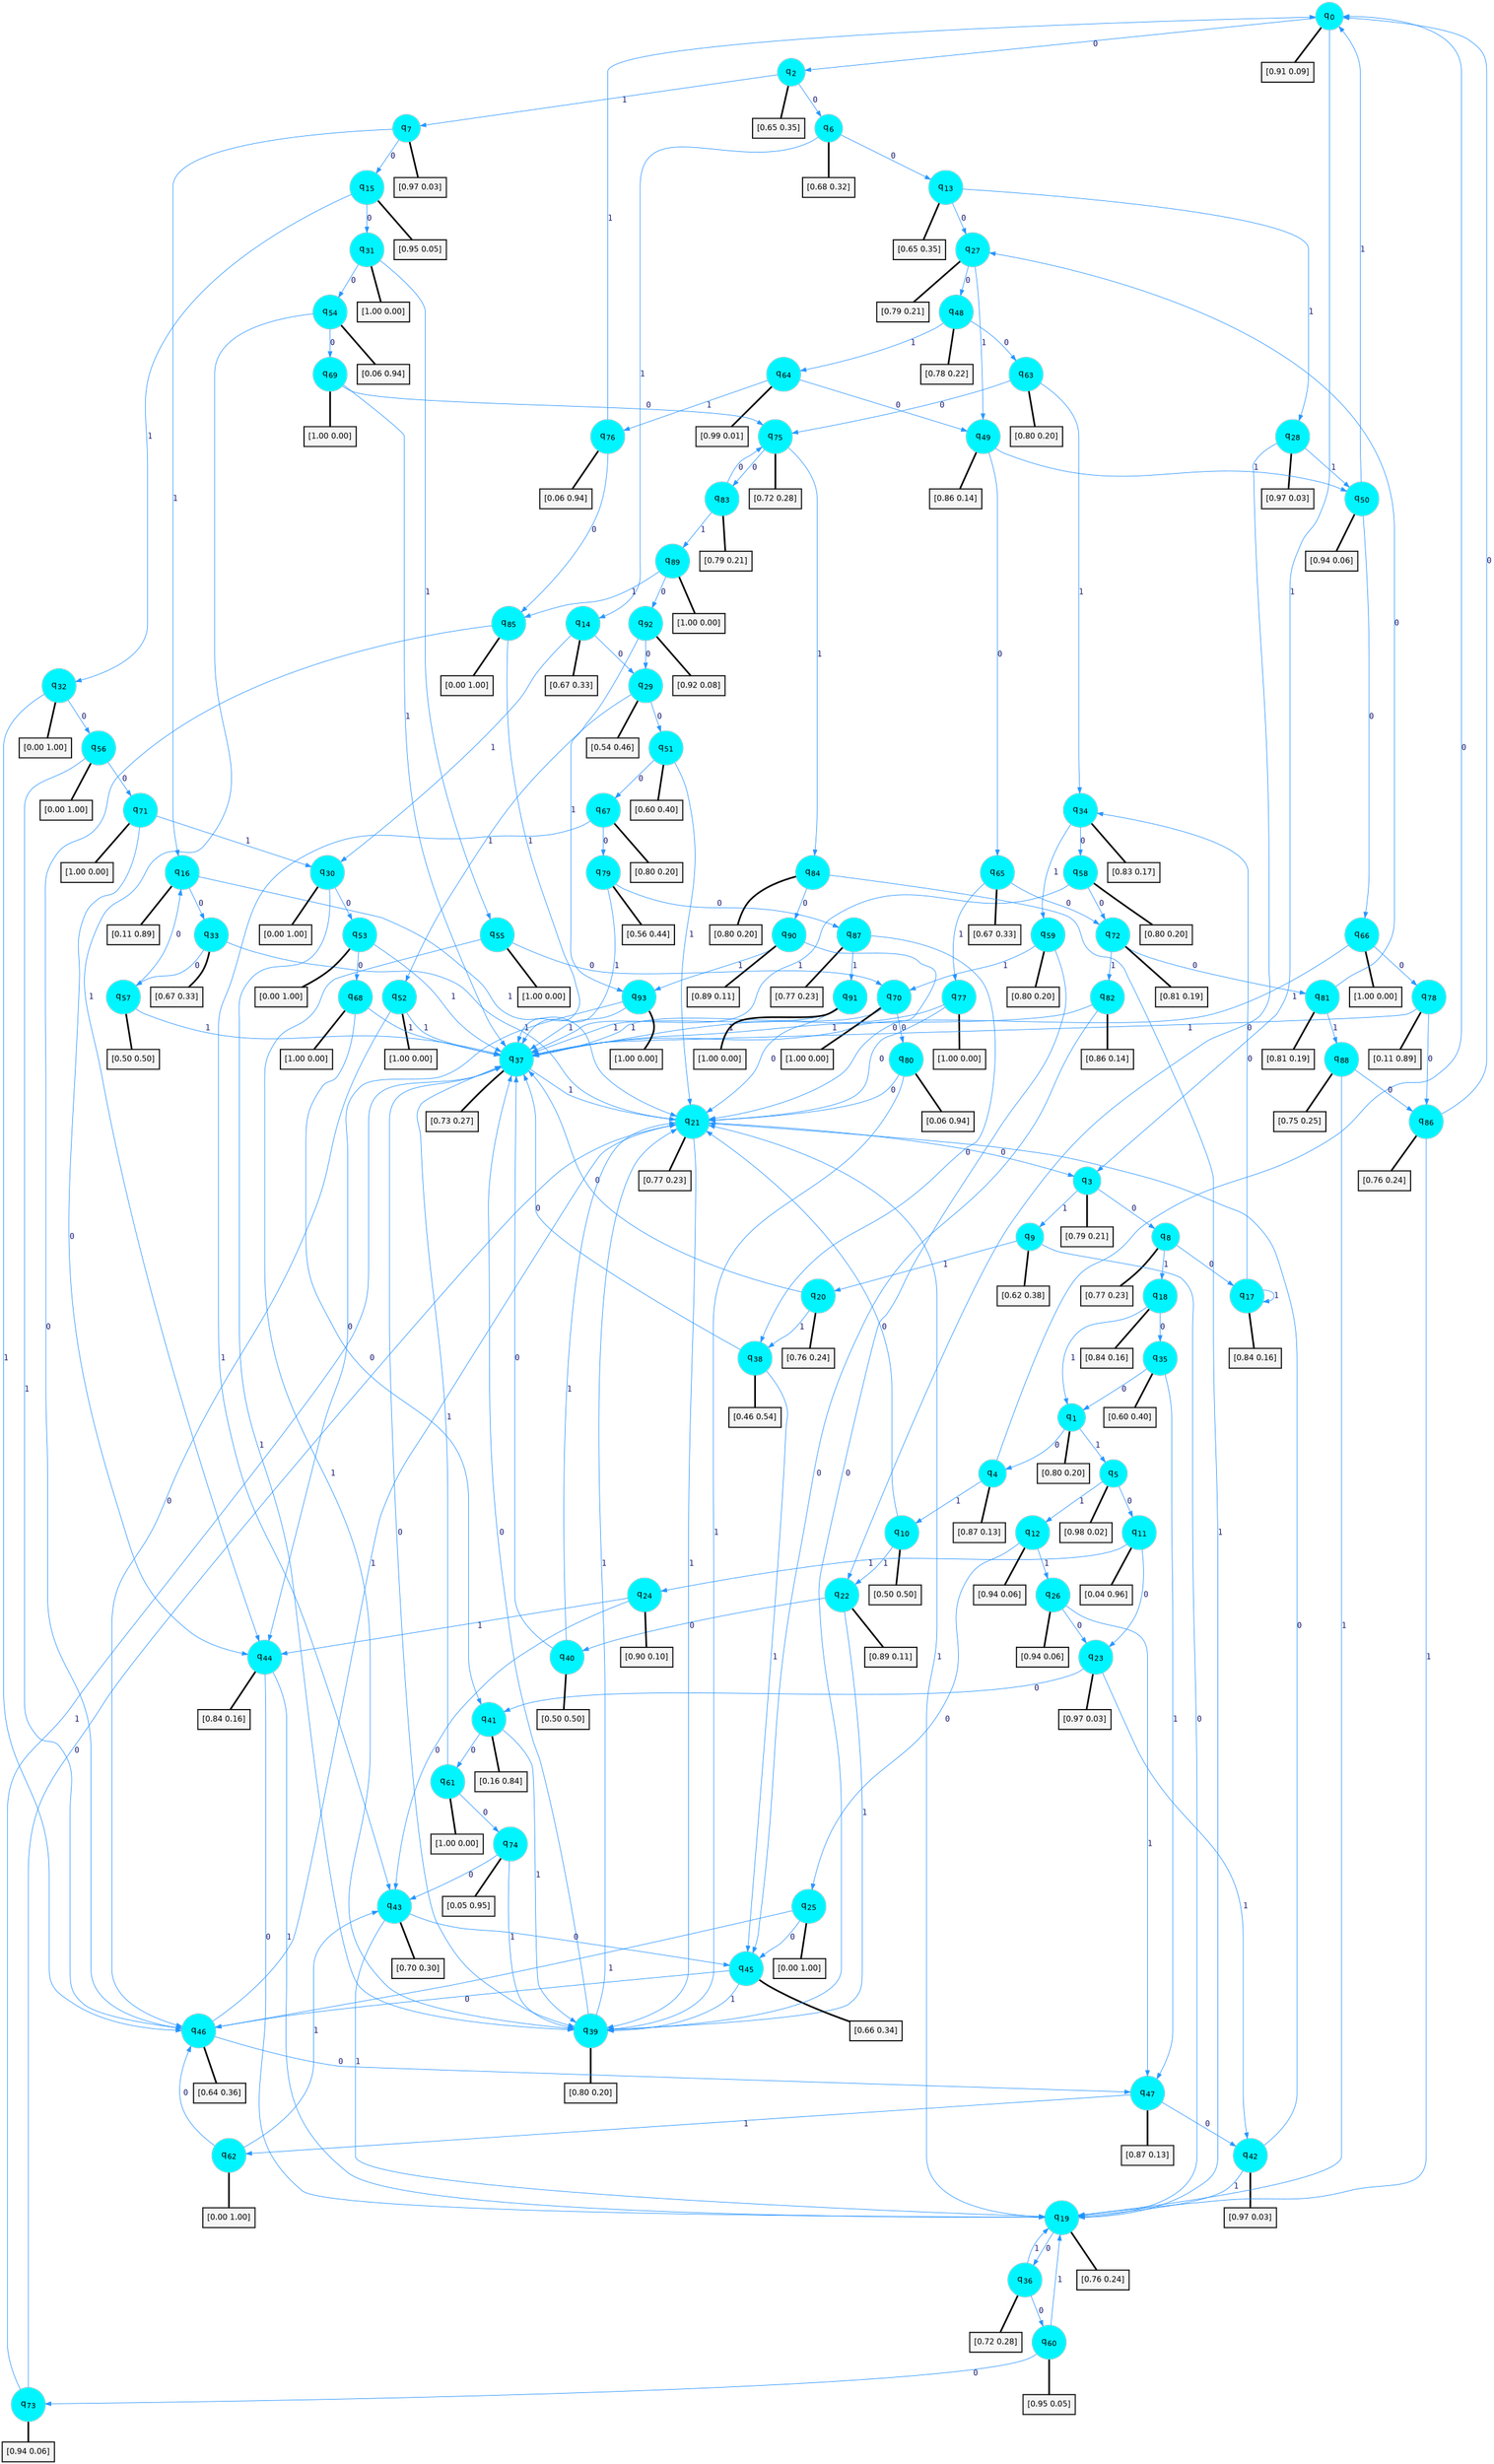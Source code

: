 digraph G {
graph [
bgcolor=transparent, dpi=300, rankdir=TD, size="40,25"];
node [
color=gray, fillcolor=turquoise1, fontcolor=black, fontname=Helvetica, fontsize=16, fontweight=bold, shape=circle, style=filled];
edge [
arrowsize=1, color=dodgerblue1, fontcolor=midnightblue, fontname=courier, fontweight=bold, penwidth=1, style=solid, weight=20];
0[label=<q<SUB>0</SUB>>];
1[label=<q<SUB>1</SUB>>];
2[label=<q<SUB>2</SUB>>];
3[label=<q<SUB>3</SUB>>];
4[label=<q<SUB>4</SUB>>];
5[label=<q<SUB>5</SUB>>];
6[label=<q<SUB>6</SUB>>];
7[label=<q<SUB>7</SUB>>];
8[label=<q<SUB>8</SUB>>];
9[label=<q<SUB>9</SUB>>];
10[label=<q<SUB>10</SUB>>];
11[label=<q<SUB>11</SUB>>];
12[label=<q<SUB>12</SUB>>];
13[label=<q<SUB>13</SUB>>];
14[label=<q<SUB>14</SUB>>];
15[label=<q<SUB>15</SUB>>];
16[label=<q<SUB>16</SUB>>];
17[label=<q<SUB>17</SUB>>];
18[label=<q<SUB>18</SUB>>];
19[label=<q<SUB>19</SUB>>];
20[label=<q<SUB>20</SUB>>];
21[label=<q<SUB>21</SUB>>];
22[label=<q<SUB>22</SUB>>];
23[label=<q<SUB>23</SUB>>];
24[label=<q<SUB>24</SUB>>];
25[label=<q<SUB>25</SUB>>];
26[label=<q<SUB>26</SUB>>];
27[label=<q<SUB>27</SUB>>];
28[label=<q<SUB>28</SUB>>];
29[label=<q<SUB>29</SUB>>];
30[label=<q<SUB>30</SUB>>];
31[label=<q<SUB>31</SUB>>];
32[label=<q<SUB>32</SUB>>];
33[label=<q<SUB>33</SUB>>];
34[label=<q<SUB>34</SUB>>];
35[label=<q<SUB>35</SUB>>];
36[label=<q<SUB>36</SUB>>];
37[label=<q<SUB>37</SUB>>];
38[label=<q<SUB>38</SUB>>];
39[label=<q<SUB>39</SUB>>];
40[label=<q<SUB>40</SUB>>];
41[label=<q<SUB>41</SUB>>];
42[label=<q<SUB>42</SUB>>];
43[label=<q<SUB>43</SUB>>];
44[label=<q<SUB>44</SUB>>];
45[label=<q<SUB>45</SUB>>];
46[label=<q<SUB>46</SUB>>];
47[label=<q<SUB>47</SUB>>];
48[label=<q<SUB>48</SUB>>];
49[label=<q<SUB>49</SUB>>];
50[label=<q<SUB>50</SUB>>];
51[label=<q<SUB>51</SUB>>];
52[label=<q<SUB>52</SUB>>];
53[label=<q<SUB>53</SUB>>];
54[label=<q<SUB>54</SUB>>];
55[label=<q<SUB>55</SUB>>];
56[label=<q<SUB>56</SUB>>];
57[label=<q<SUB>57</SUB>>];
58[label=<q<SUB>58</SUB>>];
59[label=<q<SUB>59</SUB>>];
60[label=<q<SUB>60</SUB>>];
61[label=<q<SUB>61</SUB>>];
62[label=<q<SUB>62</SUB>>];
63[label=<q<SUB>63</SUB>>];
64[label=<q<SUB>64</SUB>>];
65[label=<q<SUB>65</SUB>>];
66[label=<q<SUB>66</SUB>>];
67[label=<q<SUB>67</SUB>>];
68[label=<q<SUB>68</SUB>>];
69[label=<q<SUB>69</SUB>>];
70[label=<q<SUB>70</SUB>>];
71[label=<q<SUB>71</SUB>>];
72[label=<q<SUB>72</SUB>>];
73[label=<q<SUB>73</SUB>>];
74[label=<q<SUB>74</SUB>>];
75[label=<q<SUB>75</SUB>>];
76[label=<q<SUB>76</SUB>>];
77[label=<q<SUB>77</SUB>>];
78[label=<q<SUB>78</SUB>>];
79[label=<q<SUB>79</SUB>>];
80[label=<q<SUB>80</SUB>>];
81[label=<q<SUB>81</SUB>>];
82[label=<q<SUB>82</SUB>>];
83[label=<q<SUB>83</SUB>>];
84[label=<q<SUB>84</SUB>>];
85[label=<q<SUB>85</SUB>>];
86[label=<q<SUB>86</SUB>>];
87[label=<q<SUB>87</SUB>>];
88[label=<q<SUB>88</SUB>>];
89[label=<q<SUB>89</SUB>>];
90[label=<q<SUB>90</SUB>>];
91[label=<q<SUB>91</SUB>>];
92[label=<q<SUB>92</SUB>>];
93[label=<q<SUB>93</SUB>>];
94[label="[0.91 0.09]", shape=box,fontcolor=black, fontname=Helvetica, fontsize=14, penwidth=2, fillcolor=whitesmoke,color=black];
95[label="[0.80 0.20]", shape=box,fontcolor=black, fontname=Helvetica, fontsize=14, penwidth=2, fillcolor=whitesmoke,color=black];
96[label="[0.65 0.35]", shape=box,fontcolor=black, fontname=Helvetica, fontsize=14, penwidth=2, fillcolor=whitesmoke,color=black];
97[label="[0.79 0.21]", shape=box,fontcolor=black, fontname=Helvetica, fontsize=14, penwidth=2, fillcolor=whitesmoke,color=black];
98[label="[0.87 0.13]", shape=box,fontcolor=black, fontname=Helvetica, fontsize=14, penwidth=2, fillcolor=whitesmoke,color=black];
99[label="[0.98 0.02]", shape=box,fontcolor=black, fontname=Helvetica, fontsize=14, penwidth=2, fillcolor=whitesmoke,color=black];
100[label="[0.68 0.32]", shape=box,fontcolor=black, fontname=Helvetica, fontsize=14, penwidth=2, fillcolor=whitesmoke,color=black];
101[label="[0.97 0.03]", shape=box,fontcolor=black, fontname=Helvetica, fontsize=14, penwidth=2, fillcolor=whitesmoke,color=black];
102[label="[0.77 0.23]", shape=box,fontcolor=black, fontname=Helvetica, fontsize=14, penwidth=2, fillcolor=whitesmoke,color=black];
103[label="[0.62 0.38]", shape=box,fontcolor=black, fontname=Helvetica, fontsize=14, penwidth=2, fillcolor=whitesmoke,color=black];
104[label="[0.50 0.50]", shape=box,fontcolor=black, fontname=Helvetica, fontsize=14, penwidth=2, fillcolor=whitesmoke,color=black];
105[label="[0.04 0.96]", shape=box,fontcolor=black, fontname=Helvetica, fontsize=14, penwidth=2, fillcolor=whitesmoke,color=black];
106[label="[0.94 0.06]", shape=box,fontcolor=black, fontname=Helvetica, fontsize=14, penwidth=2, fillcolor=whitesmoke,color=black];
107[label="[0.65 0.35]", shape=box,fontcolor=black, fontname=Helvetica, fontsize=14, penwidth=2, fillcolor=whitesmoke,color=black];
108[label="[0.67 0.33]", shape=box,fontcolor=black, fontname=Helvetica, fontsize=14, penwidth=2, fillcolor=whitesmoke,color=black];
109[label="[0.95 0.05]", shape=box,fontcolor=black, fontname=Helvetica, fontsize=14, penwidth=2, fillcolor=whitesmoke,color=black];
110[label="[0.11 0.89]", shape=box,fontcolor=black, fontname=Helvetica, fontsize=14, penwidth=2, fillcolor=whitesmoke,color=black];
111[label="[0.84 0.16]", shape=box,fontcolor=black, fontname=Helvetica, fontsize=14, penwidth=2, fillcolor=whitesmoke,color=black];
112[label="[0.84 0.16]", shape=box,fontcolor=black, fontname=Helvetica, fontsize=14, penwidth=2, fillcolor=whitesmoke,color=black];
113[label="[0.76 0.24]", shape=box,fontcolor=black, fontname=Helvetica, fontsize=14, penwidth=2, fillcolor=whitesmoke,color=black];
114[label="[0.76 0.24]", shape=box,fontcolor=black, fontname=Helvetica, fontsize=14, penwidth=2, fillcolor=whitesmoke,color=black];
115[label="[0.77 0.23]", shape=box,fontcolor=black, fontname=Helvetica, fontsize=14, penwidth=2, fillcolor=whitesmoke,color=black];
116[label="[0.89 0.11]", shape=box,fontcolor=black, fontname=Helvetica, fontsize=14, penwidth=2, fillcolor=whitesmoke,color=black];
117[label="[0.97 0.03]", shape=box,fontcolor=black, fontname=Helvetica, fontsize=14, penwidth=2, fillcolor=whitesmoke,color=black];
118[label="[0.90 0.10]", shape=box,fontcolor=black, fontname=Helvetica, fontsize=14, penwidth=2, fillcolor=whitesmoke,color=black];
119[label="[0.00 1.00]", shape=box,fontcolor=black, fontname=Helvetica, fontsize=14, penwidth=2, fillcolor=whitesmoke,color=black];
120[label="[0.94 0.06]", shape=box,fontcolor=black, fontname=Helvetica, fontsize=14, penwidth=2, fillcolor=whitesmoke,color=black];
121[label="[0.79 0.21]", shape=box,fontcolor=black, fontname=Helvetica, fontsize=14, penwidth=2, fillcolor=whitesmoke,color=black];
122[label="[0.97 0.03]", shape=box,fontcolor=black, fontname=Helvetica, fontsize=14, penwidth=2, fillcolor=whitesmoke,color=black];
123[label="[0.54 0.46]", shape=box,fontcolor=black, fontname=Helvetica, fontsize=14, penwidth=2, fillcolor=whitesmoke,color=black];
124[label="[0.00 1.00]", shape=box,fontcolor=black, fontname=Helvetica, fontsize=14, penwidth=2, fillcolor=whitesmoke,color=black];
125[label="[1.00 0.00]", shape=box,fontcolor=black, fontname=Helvetica, fontsize=14, penwidth=2, fillcolor=whitesmoke,color=black];
126[label="[0.00 1.00]", shape=box,fontcolor=black, fontname=Helvetica, fontsize=14, penwidth=2, fillcolor=whitesmoke,color=black];
127[label="[0.67 0.33]", shape=box,fontcolor=black, fontname=Helvetica, fontsize=14, penwidth=2, fillcolor=whitesmoke,color=black];
128[label="[0.83 0.17]", shape=box,fontcolor=black, fontname=Helvetica, fontsize=14, penwidth=2, fillcolor=whitesmoke,color=black];
129[label="[0.60 0.40]", shape=box,fontcolor=black, fontname=Helvetica, fontsize=14, penwidth=2, fillcolor=whitesmoke,color=black];
130[label="[0.72 0.28]", shape=box,fontcolor=black, fontname=Helvetica, fontsize=14, penwidth=2, fillcolor=whitesmoke,color=black];
131[label="[0.73 0.27]", shape=box,fontcolor=black, fontname=Helvetica, fontsize=14, penwidth=2, fillcolor=whitesmoke,color=black];
132[label="[0.46 0.54]", shape=box,fontcolor=black, fontname=Helvetica, fontsize=14, penwidth=2, fillcolor=whitesmoke,color=black];
133[label="[0.80 0.20]", shape=box,fontcolor=black, fontname=Helvetica, fontsize=14, penwidth=2, fillcolor=whitesmoke,color=black];
134[label="[0.50 0.50]", shape=box,fontcolor=black, fontname=Helvetica, fontsize=14, penwidth=2, fillcolor=whitesmoke,color=black];
135[label="[0.16 0.84]", shape=box,fontcolor=black, fontname=Helvetica, fontsize=14, penwidth=2, fillcolor=whitesmoke,color=black];
136[label="[0.97 0.03]", shape=box,fontcolor=black, fontname=Helvetica, fontsize=14, penwidth=2, fillcolor=whitesmoke,color=black];
137[label="[0.70 0.30]", shape=box,fontcolor=black, fontname=Helvetica, fontsize=14, penwidth=2, fillcolor=whitesmoke,color=black];
138[label="[0.84 0.16]", shape=box,fontcolor=black, fontname=Helvetica, fontsize=14, penwidth=2, fillcolor=whitesmoke,color=black];
139[label="[0.66 0.34]", shape=box,fontcolor=black, fontname=Helvetica, fontsize=14, penwidth=2, fillcolor=whitesmoke,color=black];
140[label="[0.64 0.36]", shape=box,fontcolor=black, fontname=Helvetica, fontsize=14, penwidth=2, fillcolor=whitesmoke,color=black];
141[label="[0.87 0.13]", shape=box,fontcolor=black, fontname=Helvetica, fontsize=14, penwidth=2, fillcolor=whitesmoke,color=black];
142[label="[0.78 0.22]", shape=box,fontcolor=black, fontname=Helvetica, fontsize=14, penwidth=2, fillcolor=whitesmoke,color=black];
143[label="[0.86 0.14]", shape=box,fontcolor=black, fontname=Helvetica, fontsize=14, penwidth=2, fillcolor=whitesmoke,color=black];
144[label="[0.94 0.06]", shape=box,fontcolor=black, fontname=Helvetica, fontsize=14, penwidth=2, fillcolor=whitesmoke,color=black];
145[label="[0.60 0.40]", shape=box,fontcolor=black, fontname=Helvetica, fontsize=14, penwidth=2, fillcolor=whitesmoke,color=black];
146[label="[1.00 0.00]", shape=box,fontcolor=black, fontname=Helvetica, fontsize=14, penwidth=2, fillcolor=whitesmoke,color=black];
147[label="[0.00 1.00]", shape=box,fontcolor=black, fontname=Helvetica, fontsize=14, penwidth=2, fillcolor=whitesmoke,color=black];
148[label="[0.06 0.94]", shape=box,fontcolor=black, fontname=Helvetica, fontsize=14, penwidth=2, fillcolor=whitesmoke,color=black];
149[label="[1.00 0.00]", shape=box,fontcolor=black, fontname=Helvetica, fontsize=14, penwidth=2, fillcolor=whitesmoke,color=black];
150[label="[0.00 1.00]", shape=box,fontcolor=black, fontname=Helvetica, fontsize=14, penwidth=2, fillcolor=whitesmoke,color=black];
151[label="[0.50 0.50]", shape=box,fontcolor=black, fontname=Helvetica, fontsize=14, penwidth=2, fillcolor=whitesmoke,color=black];
152[label="[0.80 0.20]", shape=box,fontcolor=black, fontname=Helvetica, fontsize=14, penwidth=2, fillcolor=whitesmoke,color=black];
153[label="[0.80 0.20]", shape=box,fontcolor=black, fontname=Helvetica, fontsize=14, penwidth=2, fillcolor=whitesmoke,color=black];
154[label="[0.95 0.05]", shape=box,fontcolor=black, fontname=Helvetica, fontsize=14, penwidth=2, fillcolor=whitesmoke,color=black];
155[label="[1.00 0.00]", shape=box,fontcolor=black, fontname=Helvetica, fontsize=14, penwidth=2, fillcolor=whitesmoke,color=black];
156[label="[0.00 1.00]", shape=box,fontcolor=black, fontname=Helvetica, fontsize=14, penwidth=2, fillcolor=whitesmoke,color=black];
157[label="[0.80 0.20]", shape=box,fontcolor=black, fontname=Helvetica, fontsize=14, penwidth=2, fillcolor=whitesmoke,color=black];
158[label="[0.99 0.01]", shape=box,fontcolor=black, fontname=Helvetica, fontsize=14, penwidth=2, fillcolor=whitesmoke,color=black];
159[label="[0.67 0.33]", shape=box,fontcolor=black, fontname=Helvetica, fontsize=14, penwidth=2, fillcolor=whitesmoke,color=black];
160[label="[1.00 0.00]", shape=box,fontcolor=black, fontname=Helvetica, fontsize=14, penwidth=2, fillcolor=whitesmoke,color=black];
161[label="[0.80 0.20]", shape=box,fontcolor=black, fontname=Helvetica, fontsize=14, penwidth=2, fillcolor=whitesmoke,color=black];
162[label="[1.00 0.00]", shape=box,fontcolor=black, fontname=Helvetica, fontsize=14, penwidth=2, fillcolor=whitesmoke,color=black];
163[label="[1.00 0.00]", shape=box,fontcolor=black, fontname=Helvetica, fontsize=14, penwidth=2, fillcolor=whitesmoke,color=black];
164[label="[1.00 0.00]", shape=box,fontcolor=black, fontname=Helvetica, fontsize=14, penwidth=2, fillcolor=whitesmoke,color=black];
165[label="[1.00 0.00]", shape=box,fontcolor=black, fontname=Helvetica, fontsize=14, penwidth=2, fillcolor=whitesmoke,color=black];
166[label="[0.81 0.19]", shape=box,fontcolor=black, fontname=Helvetica, fontsize=14, penwidth=2, fillcolor=whitesmoke,color=black];
167[label="[0.94 0.06]", shape=box,fontcolor=black, fontname=Helvetica, fontsize=14, penwidth=2, fillcolor=whitesmoke,color=black];
168[label="[0.05 0.95]", shape=box,fontcolor=black, fontname=Helvetica, fontsize=14, penwidth=2, fillcolor=whitesmoke,color=black];
169[label="[0.72 0.28]", shape=box,fontcolor=black, fontname=Helvetica, fontsize=14, penwidth=2, fillcolor=whitesmoke,color=black];
170[label="[0.06 0.94]", shape=box,fontcolor=black, fontname=Helvetica, fontsize=14, penwidth=2, fillcolor=whitesmoke,color=black];
171[label="[1.00 0.00]", shape=box,fontcolor=black, fontname=Helvetica, fontsize=14, penwidth=2, fillcolor=whitesmoke,color=black];
172[label="[0.11 0.89]", shape=box,fontcolor=black, fontname=Helvetica, fontsize=14, penwidth=2, fillcolor=whitesmoke,color=black];
173[label="[0.56 0.44]", shape=box,fontcolor=black, fontname=Helvetica, fontsize=14, penwidth=2, fillcolor=whitesmoke,color=black];
174[label="[0.06 0.94]", shape=box,fontcolor=black, fontname=Helvetica, fontsize=14, penwidth=2, fillcolor=whitesmoke,color=black];
175[label="[0.81 0.19]", shape=box,fontcolor=black, fontname=Helvetica, fontsize=14, penwidth=2, fillcolor=whitesmoke,color=black];
176[label="[0.86 0.14]", shape=box,fontcolor=black, fontname=Helvetica, fontsize=14, penwidth=2, fillcolor=whitesmoke,color=black];
177[label="[0.79 0.21]", shape=box,fontcolor=black, fontname=Helvetica, fontsize=14, penwidth=2, fillcolor=whitesmoke,color=black];
178[label="[0.80 0.20]", shape=box,fontcolor=black, fontname=Helvetica, fontsize=14, penwidth=2, fillcolor=whitesmoke,color=black];
179[label="[0.00 1.00]", shape=box,fontcolor=black, fontname=Helvetica, fontsize=14, penwidth=2, fillcolor=whitesmoke,color=black];
180[label="[0.76 0.24]", shape=box,fontcolor=black, fontname=Helvetica, fontsize=14, penwidth=2, fillcolor=whitesmoke,color=black];
181[label="[0.77 0.23]", shape=box,fontcolor=black, fontname=Helvetica, fontsize=14, penwidth=2, fillcolor=whitesmoke,color=black];
182[label="[0.75 0.25]", shape=box,fontcolor=black, fontname=Helvetica, fontsize=14, penwidth=2, fillcolor=whitesmoke,color=black];
183[label="[1.00 0.00]", shape=box,fontcolor=black, fontname=Helvetica, fontsize=14, penwidth=2, fillcolor=whitesmoke,color=black];
184[label="[0.89 0.11]", shape=box,fontcolor=black, fontname=Helvetica, fontsize=14, penwidth=2, fillcolor=whitesmoke,color=black];
185[label="[1.00 0.00]", shape=box,fontcolor=black, fontname=Helvetica, fontsize=14, penwidth=2, fillcolor=whitesmoke,color=black];
186[label="[0.92 0.08]", shape=box,fontcolor=black, fontname=Helvetica, fontsize=14, penwidth=2, fillcolor=whitesmoke,color=black];
187[label="[1.00 0.00]", shape=box,fontcolor=black, fontname=Helvetica, fontsize=14, penwidth=2, fillcolor=whitesmoke,color=black];
0->2 [label=0];
0->3 [label=1];
0->94 [arrowhead=none, penwidth=3,color=black];
1->4 [label=0];
1->5 [label=1];
1->95 [arrowhead=none, penwidth=3,color=black];
2->6 [label=0];
2->7 [label=1];
2->96 [arrowhead=none, penwidth=3,color=black];
3->8 [label=0];
3->9 [label=1];
3->97 [arrowhead=none, penwidth=3,color=black];
4->0 [label=0];
4->10 [label=1];
4->98 [arrowhead=none, penwidth=3,color=black];
5->11 [label=0];
5->12 [label=1];
5->99 [arrowhead=none, penwidth=3,color=black];
6->13 [label=0];
6->14 [label=1];
6->100 [arrowhead=none, penwidth=3,color=black];
7->15 [label=0];
7->16 [label=1];
7->101 [arrowhead=none, penwidth=3,color=black];
8->17 [label=0];
8->18 [label=1];
8->102 [arrowhead=none, penwidth=3,color=black];
9->19 [label=0];
9->20 [label=1];
9->103 [arrowhead=none, penwidth=3,color=black];
10->21 [label=0];
10->22 [label=1];
10->104 [arrowhead=none, penwidth=3,color=black];
11->23 [label=0];
11->24 [label=1];
11->105 [arrowhead=none, penwidth=3,color=black];
12->25 [label=0];
12->26 [label=1];
12->106 [arrowhead=none, penwidth=3,color=black];
13->27 [label=0];
13->28 [label=1];
13->107 [arrowhead=none, penwidth=3,color=black];
14->29 [label=0];
14->30 [label=1];
14->108 [arrowhead=none, penwidth=3,color=black];
15->31 [label=0];
15->32 [label=1];
15->109 [arrowhead=none, penwidth=3,color=black];
16->33 [label=0];
16->21 [label=1];
16->110 [arrowhead=none, penwidth=3,color=black];
17->34 [label=0];
17->17 [label=1];
17->111 [arrowhead=none, penwidth=3,color=black];
18->35 [label=0];
18->1 [label=1];
18->112 [arrowhead=none, penwidth=3,color=black];
19->36 [label=0];
19->21 [label=1];
19->113 [arrowhead=none, penwidth=3,color=black];
20->37 [label=0];
20->38 [label=1];
20->114 [arrowhead=none, penwidth=3,color=black];
21->3 [label=0];
21->39 [label=1];
21->115 [arrowhead=none, penwidth=3,color=black];
22->40 [label=0];
22->39 [label=1];
22->116 [arrowhead=none, penwidth=3,color=black];
23->41 [label=0];
23->42 [label=1];
23->117 [arrowhead=none, penwidth=3,color=black];
24->43 [label=0];
24->44 [label=1];
24->118 [arrowhead=none, penwidth=3,color=black];
25->45 [label=0];
25->46 [label=1];
25->119 [arrowhead=none, penwidth=3,color=black];
26->23 [label=0];
26->47 [label=1];
26->120 [arrowhead=none, penwidth=3,color=black];
27->48 [label=0];
27->49 [label=1];
27->121 [arrowhead=none, penwidth=3,color=black];
28->22 [label=0];
28->50 [label=1];
28->122 [arrowhead=none, penwidth=3,color=black];
29->51 [label=0];
29->52 [label=1];
29->123 [arrowhead=none, penwidth=3,color=black];
30->53 [label=0];
30->39 [label=1];
30->124 [arrowhead=none, penwidth=3,color=black];
31->54 [label=0];
31->55 [label=1];
31->125 [arrowhead=none, penwidth=3,color=black];
32->56 [label=0];
32->46 [label=1];
32->126 [arrowhead=none, penwidth=3,color=black];
33->57 [label=0];
33->21 [label=1];
33->127 [arrowhead=none, penwidth=3,color=black];
34->58 [label=0];
34->59 [label=1];
34->128 [arrowhead=none, penwidth=3,color=black];
35->1 [label=0];
35->47 [label=1];
35->129 [arrowhead=none, penwidth=3,color=black];
36->60 [label=0];
36->19 [label=1];
36->130 [arrowhead=none, penwidth=3,color=black];
37->39 [label=0];
37->21 [label=1];
37->131 [arrowhead=none, penwidth=3,color=black];
38->37 [label=0];
38->45 [label=1];
38->132 [arrowhead=none, penwidth=3,color=black];
39->37 [label=0];
39->21 [label=1];
39->133 [arrowhead=none, penwidth=3,color=black];
40->37 [label=0];
40->21 [label=1];
40->134 [arrowhead=none, penwidth=3,color=black];
41->61 [label=0];
41->39 [label=1];
41->135 [arrowhead=none, penwidth=3,color=black];
42->21 [label=0];
42->19 [label=1];
42->136 [arrowhead=none, penwidth=3,color=black];
43->45 [label=0];
43->19 [label=1];
43->137 [arrowhead=none, penwidth=3,color=black];
44->19 [label=0];
44->19 [label=1];
44->138 [arrowhead=none, penwidth=3,color=black];
45->46 [label=0];
45->39 [label=1];
45->139 [arrowhead=none, penwidth=3,color=black];
46->47 [label=0];
46->21 [label=1];
46->140 [arrowhead=none, penwidth=3,color=black];
47->42 [label=0];
47->62 [label=1];
47->141 [arrowhead=none, penwidth=3,color=black];
48->63 [label=0];
48->64 [label=1];
48->142 [arrowhead=none, penwidth=3,color=black];
49->65 [label=0];
49->50 [label=1];
49->143 [arrowhead=none, penwidth=3,color=black];
50->66 [label=0];
50->0 [label=1];
50->144 [arrowhead=none, penwidth=3,color=black];
51->67 [label=0];
51->21 [label=1];
51->145 [arrowhead=none, penwidth=3,color=black];
52->46 [label=0];
52->37 [label=1];
52->146 [arrowhead=none, penwidth=3,color=black];
53->68 [label=0];
53->37 [label=1];
53->147 [arrowhead=none, penwidth=3,color=black];
54->69 [label=0];
54->44 [label=1];
54->148 [arrowhead=none, penwidth=3,color=black];
55->70 [label=0];
55->39 [label=1];
55->149 [arrowhead=none, penwidth=3,color=black];
56->71 [label=0];
56->46 [label=1];
56->150 [arrowhead=none, penwidth=3,color=black];
57->16 [label=0];
57->37 [label=1];
57->151 [arrowhead=none, penwidth=3,color=black];
58->72 [label=0];
58->37 [label=1];
58->152 [arrowhead=none, penwidth=3,color=black];
59->39 [label=0];
59->70 [label=1];
59->153 [arrowhead=none, penwidth=3,color=black];
60->73 [label=0];
60->19 [label=1];
60->154 [arrowhead=none, penwidth=3,color=black];
61->74 [label=0];
61->37 [label=1];
61->155 [arrowhead=none, penwidth=3,color=black];
62->46 [label=0];
62->43 [label=1];
62->156 [arrowhead=none, penwidth=3,color=black];
63->75 [label=0];
63->34 [label=1];
63->157 [arrowhead=none, penwidth=3,color=black];
64->49 [label=0];
64->76 [label=1];
64->158 [arrowhead=none, penwidth=3,color=black];
65->72 [label=0];
65->77 [label=1];
65->159 [arrowhead=none, penwidth=3,color=black];
66->78 [label=0];
66->37 [label=1];
66->160 [arrowhead=none, penwidth=3,color=black];
67->79 [label=0];
67->43 [label=1];
67->161 [arrowhead=none, penwidth=3,color=black];
68->41 [label=0];
68->37 [label=1];
68->162 [arrowhead=none, penwidth=3,color=black];
69->75 [label=0];
69->37 [label=1];
69->163 [arrowhead=none, penwidth=3,color=black];
70->80 [label=0];
70->37 [label=1];
70->164 [arrowhead=none, penwidth=3,color=black];
71->44 [label=0];
71->30 [label=1];
71->165 [arrowhead=none, penwidth=3,color=black];
72->81 [label=0];
72->82 [label=1];
72->166 [arrowhead=none, penwidth=3,color=black];
73->21 [label=0];
73->37 [label=1];
73->167 [arrowhead=none, penwidth=3,color=black];
74->43 [label=0];
74->39 [label=1];
74->168 [arrowhead=none, penwidth=3,color=black];
75->83 [label=0];
75->84 [label=1];
75->169 [arrowhead=none, penwidth=3,color=black];
76->85 [label=0];
76->0 [label=1];
76->170 [arrowhead=none, penwidth=3,color=black];
77->21 [label=0];
77->37 [label=1];
77->171 [arrowhead=none, penwidth=3,color=black];
78->86 [label=0];
78->37 [label=1];
78->172 [arrowhead=none, penwidth=3,color=black];
79->87 [label=0];
79->37 [label=1];
79->173 [arrowhead=none, penwidth=3,color=black];
80->21 [label=0];
80->39 [label=1];
80->174 [arrowhead=none, penwidth=3,color=black];
81->27 [label=0];
81->88 [label=1];
81->175 [arrowhead=none, penwidth=3,color=black];
82->45 [label=0];
82->37 [label=1];
82->176 [arrowhead=none, penwidth=3,color=black];
83->75 [label=0];
83->89 [label=1];
83->177 [arrowhead=none, penwidth=3,color=black];
84->90 [label=0];
84->19 [label=1];
84->178 [arrowhead=none, penwidth=3,color=black];
85->46 [label=0];
85->37 [label=1];
85->179 [arrowhead=none, penwidth=3,color=black];
86->0 [label=0];
86->19 [label=1];
86->180 [arrowhead=none, penwidth=3,color=black];
87->38 [label=0];
87->91 [label=1];
87->181 [arrowhead=none, penwidth=3,color=black];
88->86 [label=0];
88->19 [label=1];
88->182 [arrowhead=none, penwidth=3,color=black];
89->92 [label=0];
89->85 [label=1];
89->183 [arrowhead=none, penwidth=3,color=black];
90->21 [label=0];
90->93 [label=1];
90->184 [arrowhead=none, penwidth=3,color=black];
91->21 [label=0];
91->37 [label=1];
91->185 [arrowhead=none, penwidth=3,color=black];
92->29 [label=0];
92->93 [label=1];
92->186 [arrowhead=none, penwidth=3,color=black];
93->44 [label=0];
93->37 [label=1];
93->187 [arrowhead=none, penwidth=3,color=black];
}
